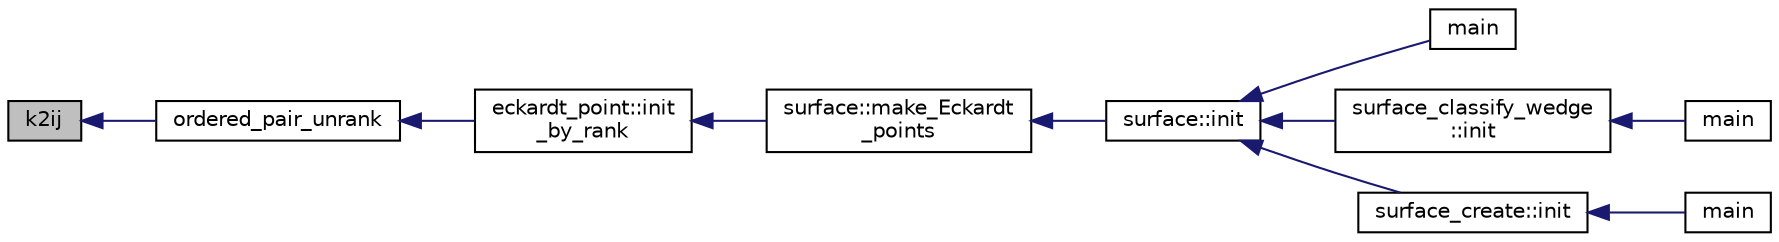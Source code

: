 digraph "k2ij"
{
  edge [fontname="Helvetica",fontsize="10",labelfontname="Helvetica",labelfontsize="10"];
  node [fontname="Helvetica",fontsize="10",shape=record];
  rankdir="LR";
  Node885 [label="k2ij",height=0.2,width=0.4,color="black", fillcolor="grey75", style="filled", fontcolor="black"];
  Node885 -> Node886 [dir="back",color="midnightblue",fontsize="10",style="solid",fontname="Helvetica"];
  Node886 [label="ordered_pair_unrank",height=0.2,width=0.4,color="black", fillcolor="white", style="filled",URL="$d2/d23/combinatorics_8h.html#a8c23cc3f9bdc826d14ad7e64c26a694f"];
  Node886 -> Node887 [dir="back",color="midnightblue",fontsize="10",style="solid",fontname="Helvetica"];
  Node887 [label="eckardt_point::init\l_by_rank",height=0.2,width=0.4,color="black", fillcolor="white", style="filled",URL="$d6/d2e/classeckardt__point.html#a6ecd9c444ca639bf11340186f1e8a7ef"];
  Node887 -> Node888 [dir="back",color="midnightblue",fontsize="10",style="solid",fontname="Helvetica"];
  Node888 [label="surface::make_Eckardt\l_points",height=0.2,width=0.4,color="black", fillcolor="white", style="filled",URL="$d5/d88/classsurface.html#a12becb7be3c15fbff264368f79bd2f1b"];
  Node888 -> Node889 [dir="back",color="midnightblue",fontsize="10",style="solid",fontname="Helvetica"];
  Node889 [label="surface::init",height=0.2,width=0.4,color="black", fillcolor="white", style="filled",URL="$d5/d88/classsurface.html#a90570b0ca6ab02988159f2c40cb27308"];
  Node889 -> Node890 [dir="back",color="midnightblue",fontsize="10",style="solid",fontname="Helvetica"];
  Node890 [label="main",height=0.2,width=0.4,color="black", fillcolor="white", style="filled",URL="$d6/dc3/arc__lifting__main_8_c.html#a217dbf8b442f20279ea00b898af96f52"];
  Node889 -> Node891 [dir="back",color="midnightblue",fontsize="10",style="solid",fontname="Helvetica"];
  Node891 [label="surface_classify_wedge\l::init",height=0.2,width=0.4,color="black", fillcolor="white", style="filled",URL="$d7/d5c/classsurface__classify__wedge.html#a43302106663b307aa8274a5112a7010a"];
  Node891 -> Node892 [dir="back",color="midnightblue",fontsize="10",style="solid",fontname="Helvetica"];
  Node892 [label="main",height=0.2,width=0.4,color="black", fillcolor="white", style="filled",URL="$df/df8/surface__classify_8_c.html#a217dbf8b442f20279ea00b898af96f52"];
  Node889 -> Node893 [dir="back",color="midnightblue",fontsize="10",style="solid",fontname="Helvetica"];
  Node893 [label="surface_create::init",height=0.2,width=0.4,color="black", fillcolor="white", style="filled",URL="$de/da4/classsurface__create.html#ab0db5c12825f778e3caf8aa4da02eb06"];
  Node893 -> Node894 [dir="back",color="midnightblue",fontsize="10",style="solid",fontname="Helvetica"];
  Node894 [label="main",height=0.2,width=0.4,color="black", fillcolor="white", style="filled",URL="$d2/dfa/create__surface__main_8_c.html#a217dbf8b442f20279ea00b898af96f52"];
}
